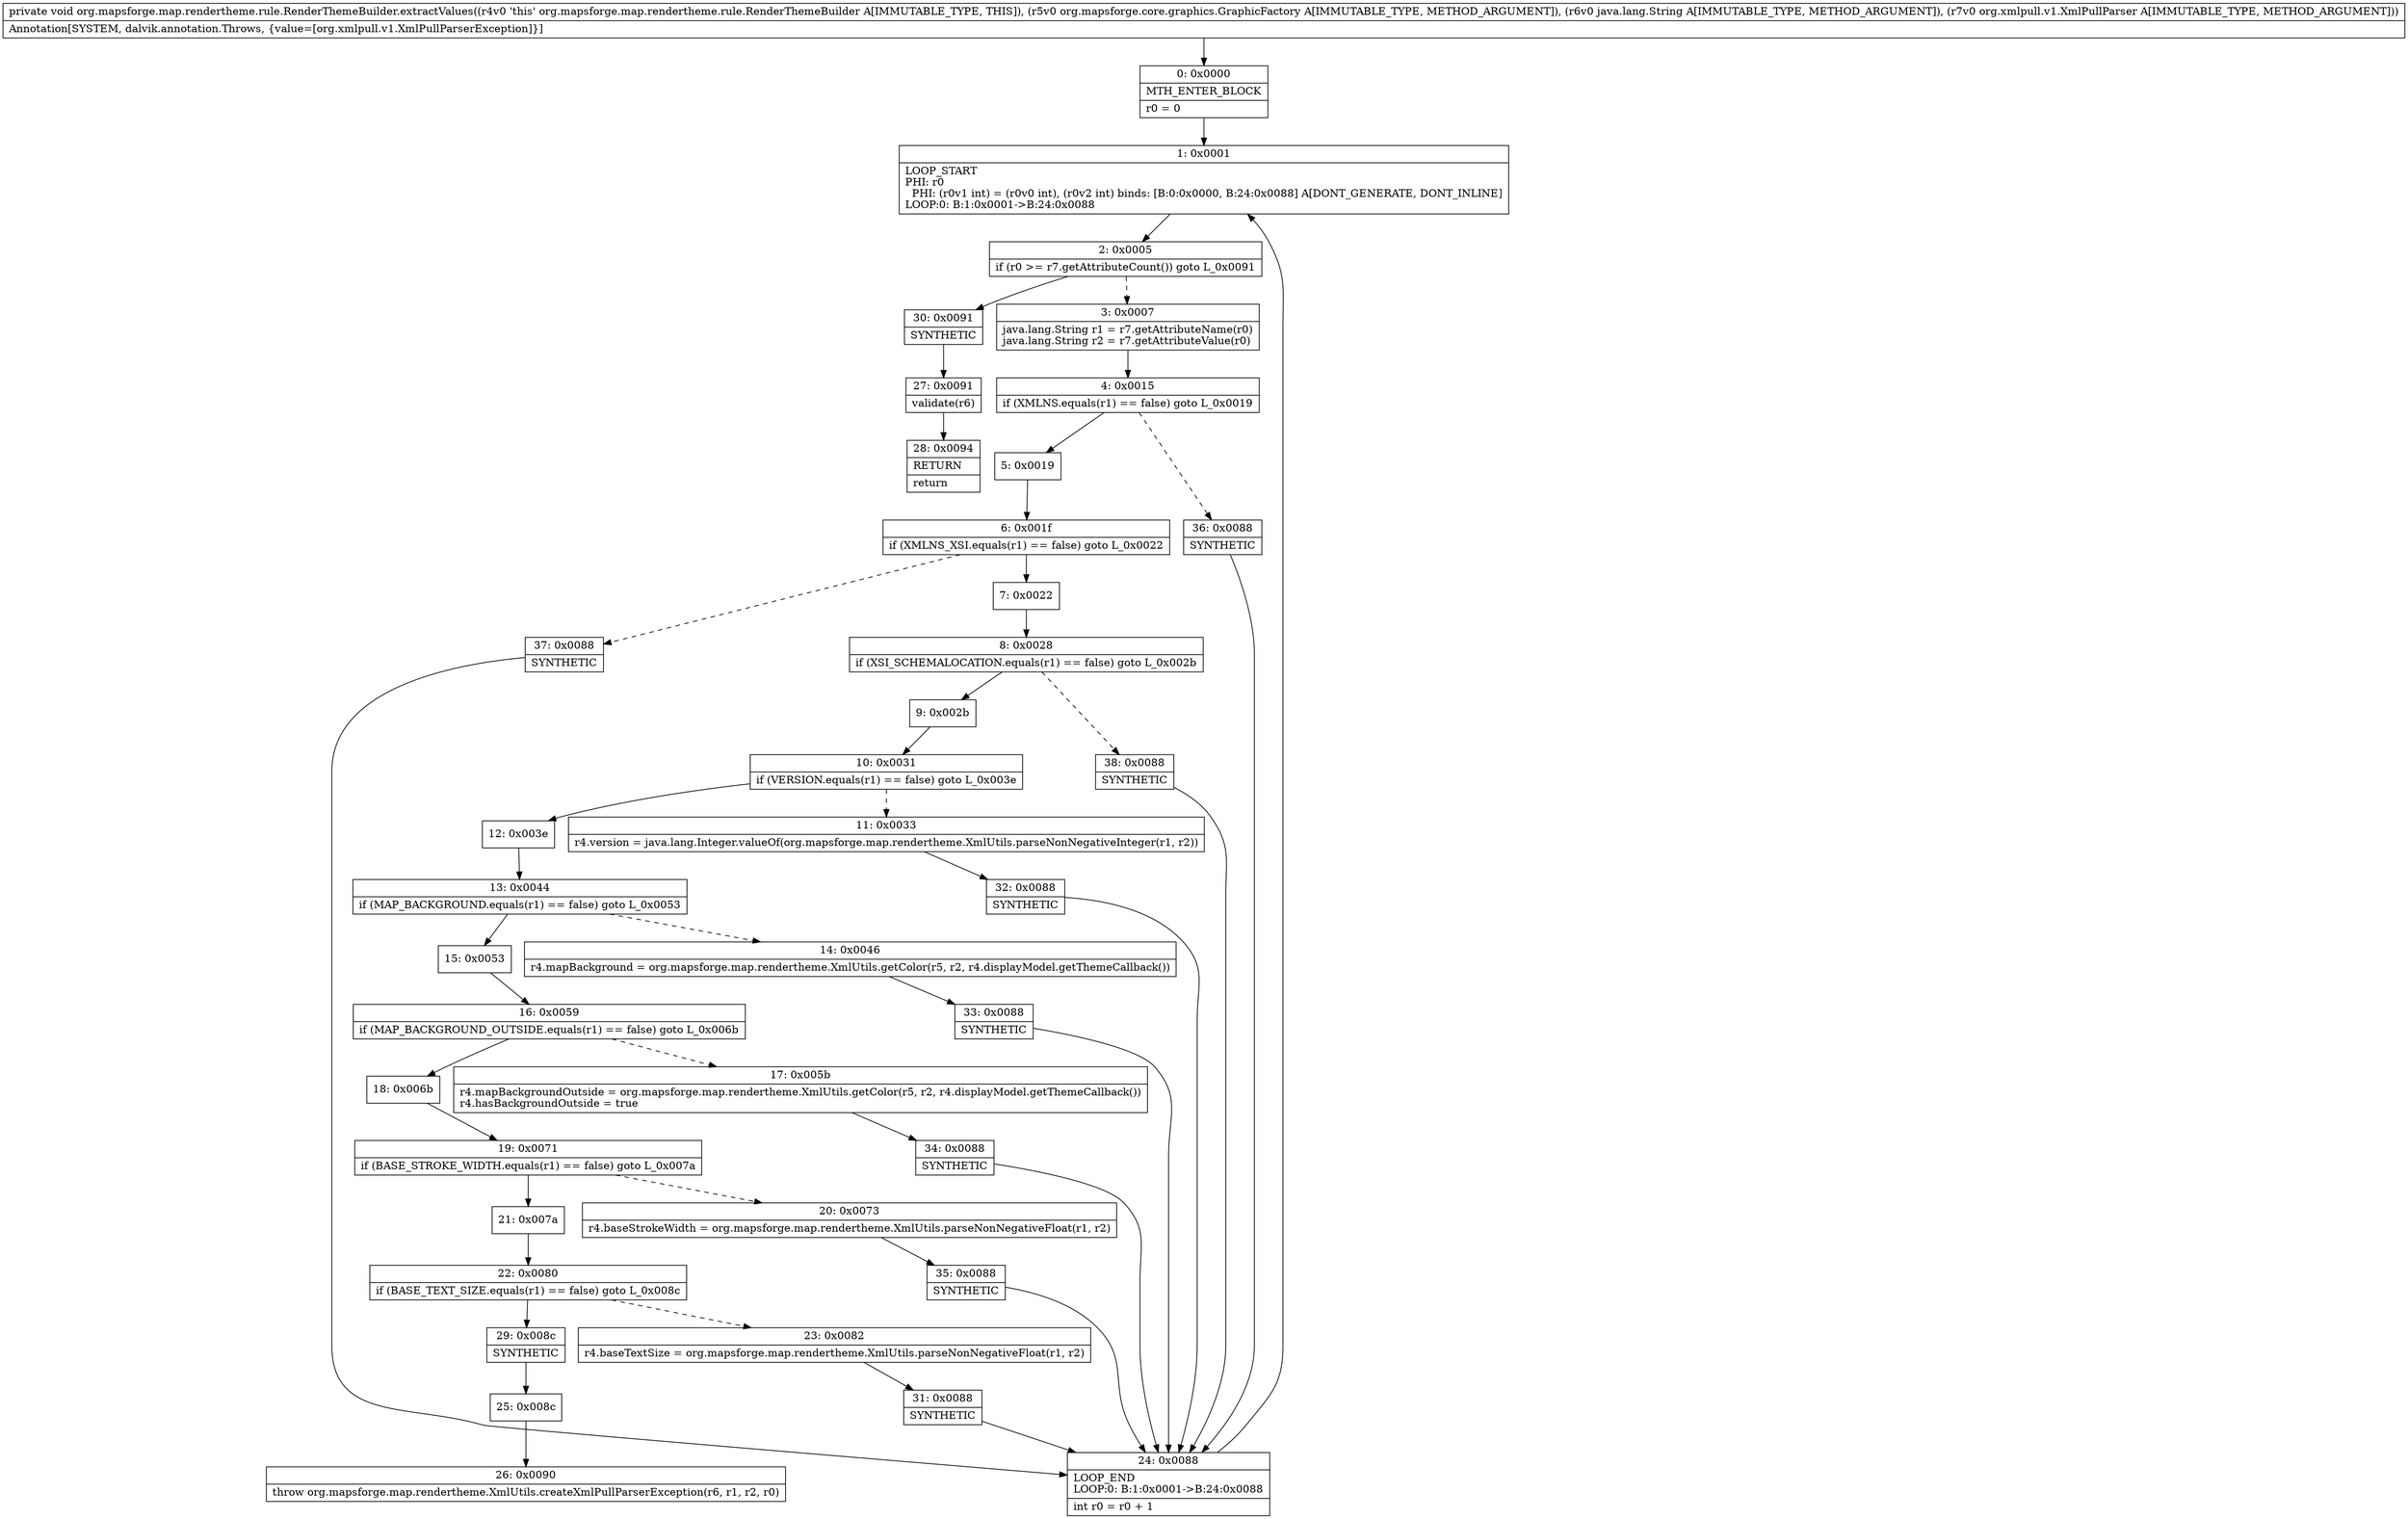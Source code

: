 digraph "CFG fororg.mapsforge.map.rendertheme.rule.RenderThemeBuilder.extractValues(Lorg\/mapsforge\/core\/graphics\/GraphicFactory;Ljava\/lang\/String;Lorg\/xmlpull\/v1\/XmlPullParser;)V" {
Node_0 [shape=record,label="{0\:\ 0x0000|MTH_ENTER_BLOCK\l|r0 = 0\l}"];
Node_1 [shape=record,label="{1\:\ 0x0001|LOOP_START\lPHI: r0 \l  PHI: (r0v1 int) = (r0v0 int), (r0v2 int) binds: [B:0:0x0000, B:24:0x0088] A[DONT_GENERATE, DONT_INLINE]\lLOOP:0: B:1:0x0001\-\>B:24:0x0088\l}"];
Node_2 [shape=record,label="{2\:\ 0x0005|if (r0 \>= r7.getAttributeCount()) goto L_0x0091\l}"];
Node_3 [shape=record,label="{3\:\ 0x0007|java.lang.String r1 = r7.getAttributeName(r0)\ljava.lang.String r2 = r7.getAttributeValue(r0)\l}"];
Node_4 [shape=record,label="{4\:\ 0x0015|if (XMLNS.equals(r1) == false) goto L_0x0019\l}"];
Node_5 [shape=record,label="{5\:\ 0x0019}"];
Node_6 [shape=record,label="{6\:\ 0x001f|if (XMLNS_XSI.equals(r1) == false) goto L_0x0022\l}"];
Node_7 [shape=record,label="{7\:\ 0x0022}"];
Node_8 [shape=record,label="{8\:\ 0x0028|if (XSI_SCHEMALOCATION.equals(r1) == false) goto L_0x002b\l}"];
Node_9 [shape=record,label="{9\:\ 0x002b}"];
Node_10 [shape=record,label="{10\:\ 0x0031|if (VERSION.equals(r1) == false) goto L_0x003e\l}"];
Node_11 [shape=record,label="{11\:\ 0x0033|r4.version = java.lang.Integer.valueOf(org.mapsforge.map.rendertheme.XmlUtils.parseNonNegativeInteger(r1, r2))\l}"];
Node_12 [shape=record,label="{12\:\ 0x003e}"];
Node_13 [shape=record,label="{13\:\ 0x0044|if (MAP_BACKGROUND.equals(r1) == false) goto L_0x0053\l}"];
Node_14 [shape=record,label="{14\:\ 0x0046|r4.mapBackground = org.mapsforge.map.rendertheme.XmlUtils.getColor(r5, r2, r4.displayModel.getThemeCallback())\l}"];
Node_15 [shape=record,label="{15\:\ 0x0053}"];
Node_16 [shape=record,label="{16\:\ 0x0059|if (MAP_BACKGROUND_OUTSIDE.equals(r1) == false) goto L_0x006b\l}"];
Node_17 [shape=record,label="{17\:\ 0x005b|r4.mapBackgroundOutside = org.mapsforge.map.rendertheme.XmlUtils.getColor(r5, r2, r4.displayModel.getThemeCallback())\lr4.hasBackgroundOutside = true\l}"];
Node_18 [shape=record,label="{18\:\ 0x006b}"];
Node_19 [shape=record,label="{19\:\ 0x0071|if (BASE_STROKE_WIDTH.equals(r1) == false) goto L_0x007a\l}"];
Node_20 [shape=record,label="{20\:\ 0x0073|r4.baseStrokeWidth = org.mapsforge.map.rendertheme.XmlUtils.parseNonNegativeFloat(r1, r2)\l}"];
Node_21 [shape=record,label="{21\:\ 0x007a}"];
Node_22 [shape=record,label="{22\:\ 0x0080|if (BASE_TEXT_SIZE.equals(r1) == false) goto L_0x008c\l}"];
Node_23 [shape=record,label="{23\:\ 0x0082|r4.baseTextSize = org.mapsforge.map.rendertheme.XmlUtils.parseNonNegativeFloat(r1, r2)\l}"];
Node_24 [shape=record,label="{24\:\ 0x0088|LOOP_END\lLOOP:0: B:1:0x0001\-\>B:24:0x0088\l|int r0 = r0 + 1\l}"];
Node_25 [shape=record,label="{25\:\ 0x008c}"];
Node_26 [shape=record,label="{26\:\ 0x0090|throw org.mapsforge.map.rendertheme.XmlUtils.createXmlPullParserException(r6, r1, r2, r0)\l}"];
Node_27 [shape=record,label="{27\:\ 0x0091|validate(r6)\l}"];
Node_28 [shape=record,label="{28\:\ 0x0094|RETURN\l|return\l}"];
Node_29 [shape=record,label="{29\:\ 0x008c|SYNTHETIC\l}"];
Node_30 [shape=record,label="{30\:\ 0x0091|SYNTHETIC\l}"];
Node_31 [shape=record,label="{31\:\ 0x0088|SYNTHETIC\l}"];
Node_32 [shape=record,label="{32\:\ 0x0088|SYNTHETIC\l}"];
Node_33 [shape=record,label="{33\:\ 0x0088|SYNTHETIC\l}"];
Node_34 [shape=record,label="{34\:\ 0x0088|SYNTHETIC\l}"];
Node_35 [shape=record,label="{35\:\ 0x0088|SYNTHETIC\l}"];
Node_36 [shape=record,label="{36\:\ 0x0088|SYNTHETIC\l}"];
Node_37 [shape=record,label="{37\:\ 0x0088|SYNTHETIC\l}"];
Node_38 [shape=record,label="{38\:\ 0x0088|SYNTHETIC\l}"];
MethodNode[shape=record,label="{private void org.mapsforge.map.rendertheme.rule.RenderThemeBuilder.extractValues((r4v0 'this' org.mapsforge.map.rendertheme.rule.RenderThemeBuilder A[IMMUTABLE_TYPE, THIS]), (r5v0 org.mapsforge.core.graphics.GraphicFactory A[IMMUTABLE_TYPE, METHOD_ARGUMENT]), (r6v0 java.lang.String A[IMMUTABLE_TYPE, METHOD_ARGUMENT]), (r7v0 org.xmlpull.v1.XmlPullParser A[IMMUTABLE_TYPE, METHOD_ARGUMENT]))  | Annotation[SYSTEM, dalvik.annotation.Throws, \{value=[org.xmlpull.v1.XmlPullParserException]\}]\l}"];
MethodNode -> Node_0;
Node_0 -> Node_1;
Node_1 -> Node_2;
Node_2 -> Node_3[style=dashed];
Node_2 -> Node_30;
Node_3 -> Node_4;
Node_4 -> Node_5;
Node_4 -> Node_36[style=dashed];
Node_5 -> Node_6;
Node_6 -> Node_7;
Node_6 -> Node_37[style=dashed];
Node_7 -> Node_8;
Node_8 -> Node_9;
Node_8 -> Node_38[style=dashed];
Node_9 -> Node_10;
Node_10 -> Node_11[style=dashed];
Node_10 -> Node_12;
Node_11 -> Node_32;
Node_12 -> Node_13;
Node_13 -> Node_14[style=dashed];
Node_13 -> Node_15;
Node_14 -> Node_33;
Node_15 -> Node_16;
Node_16 -> Node_17[style=dashed];
Node_16 -> Node_18;
Node_17 -> Node_34;
Node_18 -> Node_19;
Node_19 -> Node_20[style=dashed];
Node_19 -> Node_21;
Node_20 -> Node_35;
Node_21 -> Node_22;
Node_22 -> Node_23[style=dashed];
Node_22 -> Node_29;
Node_23 -> Node_31;
Node_24 -> Node_1;
Node_25 -> Node_26;
Node_27 -> Node_28;
Node_29 -> Node_25;
Node_30 -> Node_27;
Node_31 -> Node_24;
Node_32 -> Node_24;
Node_33 -> Node_24;
Node_34 -> Node_24;
Node_35 -> Node_24;
Node_36 -> Node_24;
Node_37 -> Node_24;
Node_38 -> Node_24;
}

